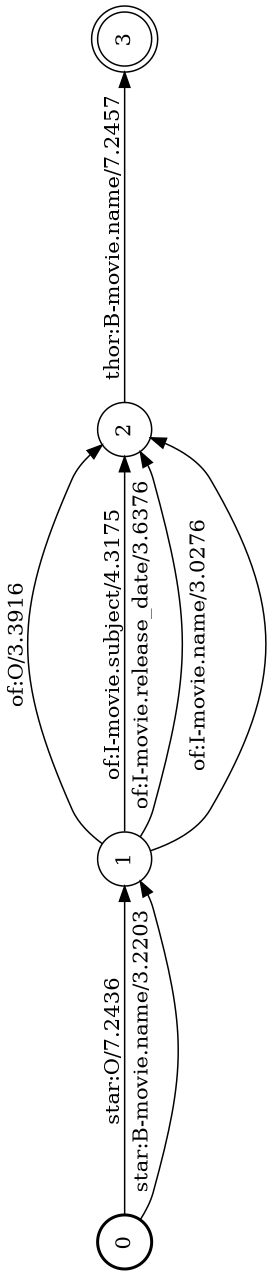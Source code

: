 digraph FST {
rankdir = LR;
size = "8.5,11";
label = "";
center = 1;
orientation = Landscape;
ranksep = "0.4";
nodesep = "0.25";
0 [label = "0", shape = circle, style = bold, fontsize = 14]
	0 -> 1 [label = "star:O/7.2436", fontsize = 14];
	0 -> 1 [label = "star:B-movie.name/3.2203", fontsize = 14];
1 [label = "1", shape = circle, style = solid, fontsize = 14]
	1 -> 2 [label = "of:O/3.3916", fontsize = 14];
	1 -> 2 [label = "of:I-movie.subject/4.3175", fontsize = 14];
	1 -> 2 [label = "of:I-movie.release_date/3.6376", fontsize = 14];
	1 -> 2 [label = "of:I-movie.name/3.0276", fontsize = 14];
2 [label = "2", shape = circle, style = solid, fontsize = 14]
	2 -> 3 [label = "thor:B-movie.name/7.2457", fontsize = 14];
3 [label = "3", shape = doublecircle, style = solid, fontsize = 14]
}
